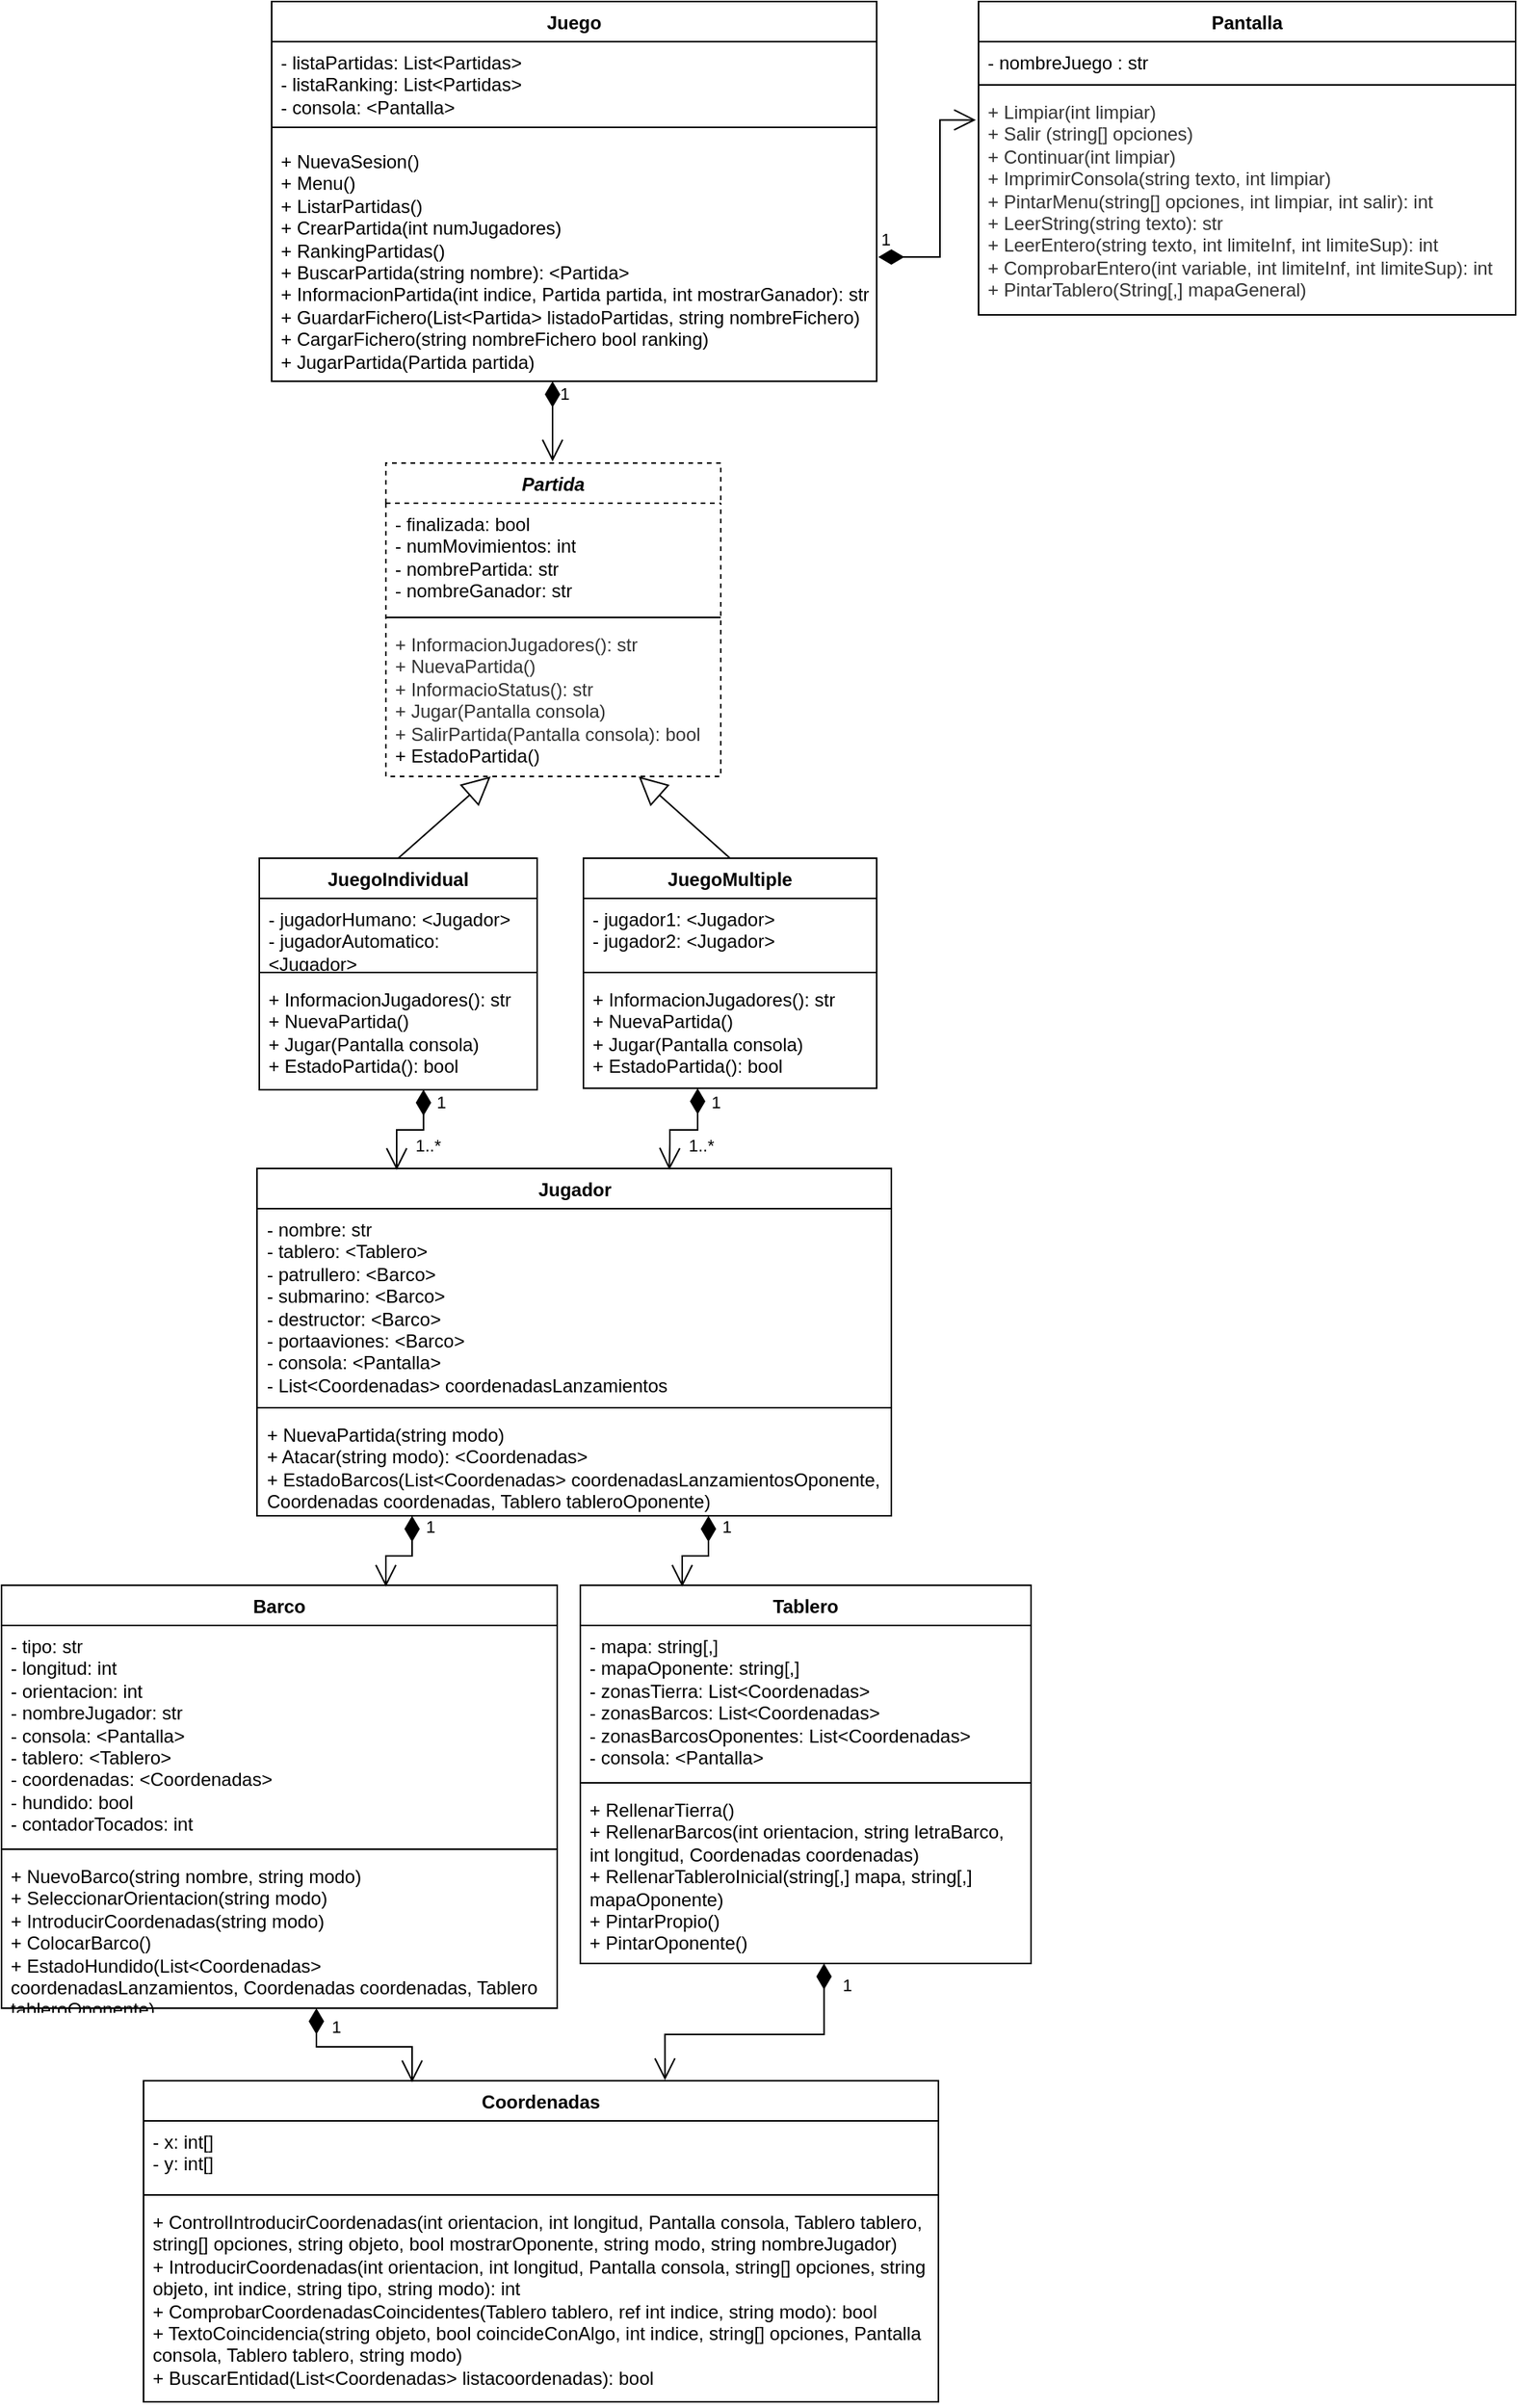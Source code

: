 <mxfile version="21.1.8" pages="2">
  <diagram name="Diagrama Clases" id="LudH4D9Q-J-WkSKnpcCK">
    <mxGraphModel dx="3400" dy="2137" grid="0" gridSize="10" guides="1" tooltips="1" connect="1" arrows="1" fold="1" page="0" pageScale="1" pageWidth="850" pageHeight="1100" math="0" shadow="0">
      <root>
        <mxCell id="0" />
        <mxCell id="1" parent="0" />
        <mxCell id="jyAbrdyMVyRn_Ra9y4lu-1" value="Juego" style="swimlane;fontStyle=1;align=center;verticalAlign=top;childLayout=stackLayout;horizontal=1;startSize=26;horizontalStack=0;resizeParent=1;resizeParentMax=0;resizeLast=0;collapsible=1;marginBottom=0;whiteSpace=wrap;html=1;" parent="1" vertex="1">
          <mxGeometry x="171" y="-28" width="392" height="246" as="geometry" />
        </mxCell>
        <mxCell id="jyAbrdyMVyRn_Ra9y4lu-2" value="&lt;div&gt;- listaPartidas: List&amp;lt;Partidas&amp;gt;&lt;/div&gt;&lt;div&gt;- listaRanking: List&amp;lt;Partidas&amp;gt;&lt;/div&gt;&lt;div&gt;- consola: &amp;lt;Pantalla&amp;gt;&lt;br&gt;&lt;/div&gt;" style="text;strokeColor=none;fillColor=none;align=left;verticalAlign=top;spacingLeft=4;spacingRight=4;overflow=hidden;rotatable=0;points=[[0,0.5],[1,0.5]];portConstraint=eastwest;whiteSpace=wrap;html=1;" parent="jyAbrdyMVyRn_Ra9y4lu-1" vertex="1">
          <mxGeometry y="26" width="392" height="47" as="geometry" />
        </mxCell>
        <mxCell id="jyAbrdyMVyRn_Ra9y4lu-3" value="" style="line;strokeWidth=1;fillColor=none;align=left;verticalAlign=middle;spacingTop=-1;spacingLeft=3;spacingRight=3;rotatable=0;labelPosition=right;points=[];portConstraint=eastwest;strokeColor=inherit;" parent="jyAbrdyMVyRn_Ra9y4lu-1" vertex="1">
          <mxGeometry y="73" width="392" height="17" as="geometry" />
        </mxCell>
        <mxCell id="jyAbrdyMVyRn_Ra9y4lu-44" value="&lt;div&gt;+ NuevaSesion()&lt;/div&gt;&lt;div&gt;+ Menu()&lt;/div&gt;&lt;div&gt;+ ListarPartidas()&lt;/div&gt;&lt;div&gt;+ CrearPartida(int numJugadores)&lt;/div&gt;&lt;div&gt;+ RankingPartidas()&lt;/div&gt;&lt;div&gt;+ BuscarPartida(string nombre): &amp;lt;Partida&amp;gt;&lt;/div&gt;&lt;div&gt;&lt;span style=&quot;background-color: initial;&quot;&gt;+ InformacionPartida(int indice, Partida partida, int mostrarGanador): str&lt;/span&gt;&lt;br&gt;&lt;/div&gt;&lt;div&gt;+ GuardarFichero(List&amp;lt;Partida&amp;gt; listadoPartidas, string nombreFichero)&lt;/div&gt;&lt;div&gt;+ CargarFichero(string nombreFichero bool ranking)&lt;/div&gt;&lt;div&gt;+ JugarPartida(Partida partida)&lt;/div&gt;" style="text;strokeColor=none;fillColor=none;align=left;verticalAlign=top;spacingLeft=4;spacingRight=4;overflow=hidden;rotatable=0;points=[[0,0.5],[1,0.5]];portConstraint=eastwest;whiteSpace=wrap;html=1;" parent="jyAbrdyMVyRn_Ra9y4lu-1" vertex="1">
          <mxGeometry y="90" width="392" height="156" as="geometry" />
        </mxCell>
        <mxCell id="jyAbrdyMVyRn_Ra9y4lu-5" value="Pantalla" style="swimlane;fontStyle=1;align=center;verticalAlign=top;childLayout=stackLayout;horizontal=1;startSize=26;horizontalStack=0;resizeParent=1;resizeParentMax=0;resizeLast=0;collapsible=1;marginBottom=0;whiteSpace=wrap;html=1;" parent="1" vertex="1">
          <mxGeometry x="629" y="-28" width="348" height="203" as="geometry" />
        </mxCell>
        <mxCell id="jyAbrdyMVyRn_Ra9y4lu-6" value="- nombreJuego : str" style="text;strokeColor=none;fillColor=none;align=left;verticalAlign=top;spacingLeft=4;spacingRight=4;overflow=hidden;rotatable=0;points=[[0,0.5],[1,0.5]];portConstraint=eastwest;whiteSpace=wrap;html=1;" parent="jyAbrdyMVyRn_Ra9y4lu-5" vertex="1">
          <mxGeometry y="26" width="348" height="24" as="geometry" />
        </mxCell>
        <mxCell id="jyAbrdyMVyRn_Ra9y4lu-7" value="" style="line;strokeWidth=1;fillColor=none;align=left;verticalAlign=middle;spacingTop=-1;spacingLeft=3;spacingRight=3;rotatable=0;labelPosition=right;points=[];portConstraint=eastwest;strokeColor=inherit;" parent="jyAbrdyMVyRn_Ra9y4lu-5" vertex="1">
          <mxGeometry y="50" width="348" height="8" as="geometry" />
        </mxCell>
        <mxCell id="jyAbrdyMVyRn_Ra9y4lu-8" value="&lt;div&gt;&lt;font color=&quot;#333333&quot;&gt;+ Limpiar(int limpiar)&lt;/font&gt;&lt;/div&gt;&lt;div&gt;&lt;font color=&quot;#333333&quot;&gt;+ Salir (string[] opciones)&lt;/font&gt;&lt;/div&gt;&lt;div&gt;&lt;font color=&quot;#333333&quot;&gt;+ Continuar(int limpiar)&lt;/font&gt;&lt;/div&gt;&lt;div&gt;&lt;font color=&quot;#333333&quot;&gt;+ ImprimirConsola(string texto, int limpiar)&lt;/font&gt;&lt;/div&gt;&lt;div&gt;&lt;font color=&quot;#333333&quot;&gt;+ PintarMenu(string[] opciones, int limpiar, int salir): int&lt;/font&gt;&lt;/div&gt;&lt;div&gt;&lt;font color=&quot;#333333&quot;&gt;+ LeerString(string texto): str&lt;/font&gt;&lt;/div&gt;&lt;div&gt;&lt;font color=&quot;#333333&quot;&gt;+ LeerEntero(string texto, int limiteInf, int limiteSup): int&lt;/font&gt;&lt;/div&gt;&lt;div&gt;&lt;font color=&quot;#333333&quot;&gt;+ ComprobarEntero(int variable, int limiteInf, int limiteSup): int&lt;/font&gt;&lt;/div&gt;&lt;div&gt;&lt;font color=&quot;#333333&quot;&gt;+ PintarTablero(String[,] mapaGeneral)&lt;/font&gt;&lt;/div&gt;" style="text;strokeColor=none;fillColor=none;align=left;verticalAlign=top;spacingLeft=4;spacingRight=4;overflow=hidden;rotatable=0;points=[[0,0.5],[1,0.5]];portConstraint=eastwest;whiteSpace=wrap;html=1;" parent="jyAbrdyMVyRn_Ra9y4lu-5" vertex="1">
          <mxGeometry y="58" width="348" height="145" as="geometry" />
        </mxCell>
        <mxCell id="jyAbrdyMVyRn_Ra9y4lu-9" value="1" style="endArrow=open;html=1;endSize=12;startArrow=diamondThin;startSize=14;startFill=1;edgeStyle=orthogonalEdgeStyle;align=left;verticalAlign=bottom;rounded=0;entryX=-0.005;entryY=0.129;entryDx=0;entryDy=0;entryPerimeter=0;" parent="1" target="jyAbrdyMVyRn_Ra9y4lu-8" edge="1">
          <mxGeometry x="-1" y="3" relative="1" as="geometry">
            <mxPoint x="564" y="137.5" as="sourcePoint" />
            <mxPoint x="604" y="83" as="targetPoint" />
            <Array as="points">
              <mxPoint x="604" y="137" />
              <mxPoint x="604" y="49" />
            </Array>
          </mxGeometry>
        </mxCell>
        <mxCell id="jyAbrdyMVyRn_Ra9y4lu-10" value="&lt;i&gt;Partida&lt;/i&gt;" style="swimlane;dashed=1;fontStyle=1;align=center;verticalAlign=top;childLayout=stackLayout;horizontal=1;startSize=26;horizontalStack=0;resizeParent=1;resizeParentMax=0;resizeLast=0;collapsible=1;marginBottom=0;whiteSpace=wrap;html=1;" parent="1" vertex="1">
          <mxGeometry x="245" y="271" width="217" height="203" as="geometry" />
        </mxCell>
        <mxCell id="jyAbrdyMVyRn_Ra9y4lu-11" value="- finalizada: bool&lt;br&gt;- numMovimientos: int&lt;br&gt;- nombrePartida: str&lt;br&gt;- nombreGanador: str" style="text;strokeColor=none;fillColor=none;align=left;verticalAlign=top;spacingLeft=4;spacingRight=4;overflow=hidden;rotatable=0;points=[[0,0.5],[1,0.5]];portConstraint=eastwest;whiteSpace=wrap;html=1;" parent="jyAbrdyMVyRn_Ra9y4lu-10" vertex="1">
          <mxGeometry y="26" width="217" height="70" as="geometry" />
        </mxCell>
        <mxCell id="jyAbrdyMVyRn_Ra9y4lu-12" value="" style="line;strokeWidth=1;fillColor=none;align=left;verticalAlign=middle;spacingTop=-1;spacingLeft=3;spacingRight=3;rotatable=0;labelPosition=right;points=[];portConstraint=eastwest;strokeColor=inherit;" parent="jyAbrdyMVyRn_Ra9y4lu-10" vertex="1">
          <mxGeometry y="96" width="217" height="8" as="geometry" />
        </mxCell>
        <mxCell id="jyAbrdyMVyRn_Ra9y4lu-13" value="&lt;div&gt;&lt;font color=&quot;#333333&quot;&gt;+ InformacionJugadores(): str&lt;/font&gt;&lt;/div&gt;&lt;div&gt;&lt;font color=&quot;#333333&quot;&gt;+ NuevaPartida()&lt;/font&gt;&lt;/div&gt;&lt;div&gt;&lt;font color=&quot;#333333&quot;&gt;+ InformacioStatus(): str&lt;/font&gt;&lt;/div&gt;&lt;div&gt;&lt;font color=&quot;#333333&quot;&gt;+ Jugar(Pantalla consola)&lt;/font&gt;&lt;/div&gt;&lt;div&gt;&lt;font color=&quot;#333333&quot;&gt;+ SalirPartida(Pantalla consola): bool&lt;/font&gt;&lt;/div&gt;&lt;div&gt;+ EstadoPartida()&lt;br&gt;&lt;/div&gt;" style="text;strokeColor=none;fillColor=none;align=left;verticalAlign=top;spacingLeft=4;spacingRight=4;overflow=hidden;rotatable=0;points=[[0,0.5],[1,0.5]];portConstraint=eastwest;whiteSpace=wrap;html=1;" parent="jyAbrdyMVyRn_Ra9y4lu-10" vertex="1">
          <mxGeometry y="104" width="217" height="99" as="geometry" />
        </mxCell>
        <mxCell id="jyAbrdyMVyRn_Ra9y4lu-15" value="Tablero" style="swimlane;fontStyle=1;align=center;verticalAlign=top;childLayout=stackLayout;horizontal=1;startSize=26;horizontalStack=0;resizeParent=1;resizeParentMax=0;resizeLast=0;collapsible=1;marginBottom=0;whiteSpace=wrap;html=1;" parent="1" vertex="1">
          <mxGeometry x="371" y="998" width="292" height="245" as="geometry">
            <mxRectangle x="570" y="270" width="80" height="30" as="alternateBounds" />
          </mxGeometry>
        </mxCell>
        <mxCell id="jyAbrdyMVyRn_Ra9y4lu-16" value="&lt;div&gt;- mapa: string[,]&lt;/div&gt;&lt;div&gt;- mapaOponente: string[,]&lt;/div&gt;&lt;div&gt;- zonasTierra: List&amp;lt;Coordenadas&amp;gt;&lt;/div&gt;&lt;div&gt;- zonasBarcos: List&amp;lt;Coordenadas&amp;gt;&lt;/div&gt;&lt;div&gt;&lt;div&gt;- zonasBarcosOponentes: List&amp;lt;Coordenadas&amp;gt;&lt;/div&gt;&lt;/div&gt;&lt;div&gt;- consola: &amp;lt;Pantalla&amp;gt;&lt;/div&gt;" style="text;strokeColor=none;fillColor=none;align=left;verticalAlign=top;spacingLeft=4;spacingRight=4;overflow=hidden;rotatable=0;points=[[0,0.5],[1,0.5]];portConstraint=eastwest;whiteSpace=wrap;html=1;" parent="jyAbrdyMVyRn_Ra9y4lu-15" vertex="1">
          <mxGeometry y="26" width="292" height="98" as="geometry" />
        </mxCell>
        <mxCell id="jyAbrdyMVyRn_Ra9y4lu-17" value="" style="line;strokeWidth=1;fillColor=none;align=left;verticalAlign=middle;spacingTop=-1;spacingLeft=3;spacingRight=3;rotatable=0;labelPosition=right;points=[];portConstraint=eastwest;strokeColor=inherit;" parent="jyAbrdyMVyRn_Ra9y4lu-15" vertex="1">
          <mxGeometry y="124" width="292" height="8" as="geometry" />
        </mxCell>
        <mxCell id="jyAbrdyMVyRn_Ra9y4lu-18" value="+ RellenarTierra()&lt;br&gt;+ RellenarBarcos(int orientacion, string letraBarco, int longitud, Coordenadas coordenadas)&lt;br&gt;+ RellenarTableroInicial(string[,] mapa, string[,] mapaOponente)&lt;br&gt;+ PintarPropio()&lt;br&gt;+ PintarOponente()" style="text;strokeColor=none;fillColor=none;align=left;verticalAlign=top;spacingLeft=4;spacingRight=4;overflow=hidden;rotatable=0;points=[[0,0.5],[1,0.5]];portConstraint=eastwest;whiteSpace=wrap;html=1;" parent="jyAbrdyMVyRn_Ra9y4lu-15" vertex="1">
          <mxGeometry y="132" width="292" height="113" as="geometry" />
        </mxCell>
        <mxCell id="jyAbrdyMVyRn_Ra9y4lu-20" value="JuegoMultiple" style="swimlane;fontStyle=1;align=center;verticalAlign=top;childLayout=stackLayout;horizontal=1;startSize=26;horizontalStack=0;resizeParent=1;resizeParentMax=0;resizeLast=0;collapsible=1;marginBottom=0;whiteSpace=wrap;html=1;" parent="1" vertex="1">
          <mxGeometry x="373" y="527" width="190" height="149" as="geometry" />
        </mxCell>
        <mxCell id="jyAbrdyMVyRn_Ra9y4lu-21" value="&lt;div&gt;- jugador1: &amp;lt;Jugador&amp;gt;&lt;/div&gt;&lt;div&gt;- jugador2: &amp;lt;Jugador&amp;gt;&lt;br&gt;&lt;/div&gt;" style="text;strokeColor=none;fillColor=none;align=left;verticalAlign=top;spacingLeft=4;spacingRight=4;overflow=hidden;rotatable=0;points=[[0,0.5],[1,0.5]];portConstraint=eastwest;whiteSpace=wrap;html=1;" parent="jyAbrdyMVyRn_Ra9y4lu-20" vertex="1">
          <mxGeometry y="26" width="190" height="44" as="geometry" />
        </mxCell>
        <mxCell id="jyAbrdyMVyRn_Ra9y4lu-22" value="" style="line;strokeWidth=1;fillColor=none;align=left;verticalAlign=middle;spacingTop=-1;spacingLeft=3;spacingRight=3;rotatable=0;labelPosition=right;points=[];portConstraint=eastwest;strokeColor=inherit;" parent="jyAbrdyMVyRn_Ra9y4lu-20" vertex="1">
          <mxGeometry y="70" width="190" height="8" as="geometry" />
        </mxCell>
        <mxCell id="jyAbrdyMVyRn_Ra9y4lu-23" value="+ InformacionJugadores(): str&lt;br&gt;+ NuevaPartida()&lt;br&gt;&lt;div&gt;+ Jugar(Pantalla consola)&lt;/div&gt;+ EstadoPartida(): bool" style="text;strokeColor=none;fillColor=none;align=left;verticalAlign=top;spacingLeft=4;spacingRight=4;overflow=hidden;rotatable=0;points=[[0,0.5],[1,0.5]];portConstraint=eastwest;whiteSpace=wrap;html=1;" parent="jyAbrdyMVyRn_Ra9y4lu-20" vertex="1">
          <mxGeometry y="78" width="190" height="71" as="geometry" />
        </mxCell>
        <mxCell id="jyAbrdyMVyRn_Ra9y4lu-24" value="JuegoIndividual" style="swimlane;fontStyle=1;align=center;verticalAlign=top;childLayout=stackLayout;horizontal=1;startSize=26;horizontalStack=0;resizeParent=1;resizeParentMax=0;resizeLast=0;collapsible=1;marginBottom=0;whiteSpace=wrap;html=1;" parent="1" vertex="1">
          <mxGeometry x="163" y="527" width="180" height="150" as="geometry" />
        </mxCell>
        <mxCell id="jyAbrdyMVyRn_Ra9y4lu-25" value="&lt;div&gt;- jugadorHumano: &amp;lt;Jugador&amp;gt;&lt;/div&gt;&lt;div&gt;- jugadorAutomatico: &amp;lt;Jugador&amp;gt;&lt;br&gt;&lt;/div&gt;" style="text;strokeColor=none;fillColor=none;align=left;verticalAlign=top;spacingLeft=4;spacingRight=4;overflow=hidden;rotatable=0;points=[[0,0.5],[1,0.5]];portConstraint=eastwest;whiteSpace=wrap;html=1;" parent="jyAbrdyMVyRn_Ra9y4lu-24" vertex="1">
          <mxGeometry y="26" width="180" height="44" as="geometry" />
        </mxCell>
        <mxCell id="jyAbrdyMVyRn_Ra9y4lu-26" value="" style="line;strokeWidth=1;fillColor=none;align=left;verticalAlign=middle;spacingTop=-1;spacingLeft=3;spacingRight=3;rotatable=0;labelPosition=right;points=[];portConstraint=eastwest;strokeColor=inherit;" parent="jyAbrdyMVyRn_Ra9y4lu-24" vertex="1">
          <mxGeometry y="70" width="180" height="8" as="geometry" />
        </mxCell>
        <mxCell id="jyAbrdyMVyRn_Ra9y4lu-27" value="+ InformacionJugadores(): str&lt;br&gt;+ NuevaPartida()&lt;br&gt;&lt;div&gt;+ Jugar(Pantalla consola)&lt;/div&gt;&lt;div&gt;+ EstadoPartida(): bool&lt;br&gt;&lt;/div&gt;" style="text;strokeColor=none;fillColor=none;align=left;verticalAlign=top;spacingLeft=4;spacingRight=4;overflow=hidden;rotatable=0;points=[[0,0.5],[1,0.5]];portConstraint=eastwest;whiteSpace=wrap;html=1;" parent="jyAbrdyMVyRn_Ra9y4lu-24" vertex="1">
          <mxGeometry y="78" width="180" height="72" as="geometry" />
        </mxCell>
        <mxCell id="jyAbrdyMVyRn_Ra9y4lu-28" value="" style="endArrow=block;endSize=16;endFill=0;html=1;rounded=0;exitX=0.5;exitY=0;exitDx=0;exitDy=0;entryX=0.313;entryY=1;entryDx=0;entryDy=0;entryPerimeter=0;" parent="1" source="jyAbrdyMVyRn_Ra9y4lu-24" target="jyAbrdyMVyRn_Ra9y4lu-13" edge="1">
          <mxGeometry x="0.625" y="80" width="160" relative="1" as="geometry">
            <mxPoint x="223" y="529.53" as="sourcePoint" />
            <mxPoint x="303" y="495" as="targetPoint" />
            <mxPoint x="-1" as="offset" />
          </mxGeometry>
        </mxCell>
        <mxCell id="jyAbrdyMVyRn_Ra9y4lu-29" value="" style="endArrow=block;endSize=16;endFill=0;html=1;rounded=0;exitX=0.5;exitY=0;exitDx=0;exitDy=0;" parent="1" target="jyAbrdyMVyRn_Ra9y4lu-13" edge="1" source="jyAbrdyMVyRn_Ra9y4lu-20">
          <mxGeometry x="0.625" y="80" width="160" relative="1" as="geometry">
            <mxPoint x="453" y="563.53" as="sourcePoint" />
            <mxPoint x="396.92" y="491.042" as="targetPoint" />
            <mxPoint x="-1" as="offset" />
          </mxGeometry>
        </mxCell>
        <mxCell id="jyAbrdyMVyRn_Ra9y4lu-30" value="Jugador" style="swimlane;fontStyle=1;align=center;verticalAlign=top;childLayout=stackLayout;horizontal=1;startSize=26;horizontalStack=0;resizeParent=1;resizeParentMax=0;resizeLast=0;collapsible=1;marginBottom=0;whiteSpace=wrap;html=1;" parent="1" vertex="1">
          <mxGeometry x="161.5" y="728" width="411" height="225" as="geometry">
            <mxRectangle x="570" y="270" width="80" height="30" as="alternateBounds" />
          </mxGeometry>
        </mxCell>
        <mxCell id="jyAbrdyMVyRn_Ra9y4lu-31" value="&lt;div&gt;- nombre: str&lt;br&gt;&lt;/div&gt;&lt;div&gt;- tablero: &amp;lt;Tablero&amp;gt;&lt;/div&gt;&lt;div&gt;- patrullero: &amp;lt;Barco&amp;gt;&lt;/div&gt;&lt;div&gt;- submarino: &amp;lt;Barco&amp;gt;&lt;/div&gt;&lt;div&gt;- destructor: &amp;lt;Barco&amp;gt;&lt;/div&gt;&lt;div&gt;- portaaviones: &amp;lt;Barco&amp;gt;&lt;br&gt;&lt;/div&gt;&lt;div&gt;- consola: &amp;lt;Pantalla&amp;gt;&lt;/div&gt;&lt;div&gt;- List&amp;lt;Coordenadas&amp;gt; coordenadasLanzamientos&lt;br&gt;&lt;/div&gt;" style="text;strokeColor=none;fillColor=none;align=left;verticalAlign=top;spacingLeft=4;spacingRight=4;overflow=hidden;rotatable=0;points=[[0,0.5],[1,0.5]];portConstraint=eastwest;whiteSpace=wrap;html=1;" parent="jyAbrdyMVyRn_Ra9y4lu-30" vertex="1">
          <mxGeometry y="26" width="411" height="125" as="geometry" />
        </mxCell>
        <mxCell id="jyAbrdyMVyRn_Ra9y4lu-32" value="" style="line;strokeWidth=1;fillColor=none;align=left;verticalAlign=middle;spacingTop=-1;spacingLeft=3;spacingRight=3;rotatable=0;labelPosition=right;points=[];portConstraint=eastwest;strokeColor=inherit;" parent="jyAbrdyMVyRn_Ra9y4lu-30" vertex="1">
          <mxGeometry y="151" width="411" height="8" as="geometry" />
        </mxCell>
        <mxCell id="jyAbrdyMVyRn_Ra9y4lu-33" value="&lt;div&gt;+ NuevaPartida(string modo)&lt;/div&gt;&lt;div&gt;+ Atacar(string modo): &amp;lt;Coordenadas&amp;gt;&lt;br&gt;&lt;/div&gt;&lt;div&gt;+ EstadoBarcos(List&amp;lt;Coordenadas&amp;gt; coordenadasLanzamientosOponente, Coordenadas coordenadas, Tablero tableroOponente)&lt;br&gt;&lt;/div&gt;" style="text;strokeColor=none;fillColor=none;align=left;verticalAlign=top;spacingLeft=4;spacingRight=4;overflow=hidden;rotatable=0;points=[[0,0.5],[1,0.5]];portConstraint=eastwest;whiteSpace=wrap;html=1;" parent="jyAbrdyMVyRn_Ra9y4lu-30" vertex="1">
          <mxGeometry y="159" width="411" height="66" as="geometry" />
        </mxCell>
        <mxCell id="jyAbrdyMVyRn_Ra9y4lu-38" value="Barco" style="swimlane;fontStyle=1;align=center;verticalAlign=top;childLayout=stackLayout;horizontal=1;startSize=26;horizontalStack=0;resizeParent=1;resizeParentMax=0;resizeLast=0;collapsible=1;marginBottom=0;whiteSpace=wrap;html=1;" parent="1" vertex="1">
          <mxGeometry x="-4" y="998" width="360" height="274" as="geometry">
            <mxRectangle x="570" y="270" width="80" height="30" as="alternateBounds" />
          </mxGeometry>
        </mxCell>
        <mxCell id="jyAbrdyMVyRn_Ra9y4lu-39" value="&lt;div&gt;- tipo: str&lt;/div&gt;&lt;div&gt;- longitud: int&lt;/div&gt;&lt;div&gt;- orientacion: int&lt;/div&gt;&lt;div&gt;- nombreJugador: str&lt;/div&gt;&lt;div&gt;- consola: &amp;lt;Pantalla&amp;gt;&lt;/div&gt;&lt;div&gt;- tablero: &amp;lt;Tablero&amp;gt;&lt;/div&gt;&lt;div&gt;- coordenadas: &amp;lt;Coordenadas&amp;gt;&lt;/div&gt;&lt;div&gt;- hundido: bool&lt;/div&gt;&lt;div&gt;- contadorTocados: int&lt;br&gt;&lt;/div&gt;" style="text;strokeColor=none;fillColor=none;align=left;verticalAlign=top;spacingLeft=4;spacingRight=4;overflow=hidden;rotatable=0;points=[[0,0.5],[1,0.5]];portConstraint=eastwest;whiteSpace=wrap;html=1;" parent="jyAbrdyMVyRn_Ra9y4lu-38" vertex="1">
          <mxGeometry y="26" width="360" height="141" as="geometry" />
        </mxCell>
        <mxCell id="jyAbrdyMVyRn_Ra9y4lu-40" value="" style="line;strokeWidth=1;fillColor=none;align=left;verticalAlign=middle;spacingTop=-1;spacingLeft=3;spacingRight=3;rotatable=0;labelPosition=right;points=[];portConstraint=eastwest;strokeColor=inherit;" parent="jyAbrdyMVyRn_Ra9y4lu-38" vertex="1">
          <mxGeometry y="167" width="360" height="8" as="geometry" />
        </mxCell>
        <mxCell id="jyAbrdyMVyRn_Ra9y4lu-41" value="&lt;div&gt;+ NuevoBarco(string nombre, string modo)&lt;br&gt;&lt;/div&gt;&lt;div&gt;+ SeleccionarOrientacion(string modo)&lt;/div&gt;&lt;div&gt;+ IntroducirCoordenadas(string modo)&lt;/div&gt;&lt;div&gt;+ ColocarBarco()&lt;/div&gt;&lt;div&gt;+ EstadoHundido(List&amp;lt;Coordenadas&amp;gt; coordenadasLanzamientos, Coordenadas coordenadas, Tablero tableroOponente)&lt;br&gt;&lt;/div&gt;" style="text;strokeColor=none;fillColor=none;align=left;verticalAlign=top;spacingLeft=4;spacingRight=4;overflow=hidden;rotatable=0;points=[[0,0.5],[1,0.5]];portConstraint=eastwest;whiteSpace=wrap;html=1;" parent="jyAbrdyMVyRn_Ra9y4lu-38" vertex="1">
          <mxGeometry y="175" width="360" height="99" as="geometry" />
        </mxCell>
        <mxCell id="jyAbrdyMVyRn_Ra9y4lu-45" value="1" style="endArrow=open;html=1;endSize=12;startArrow=diamondThin;startSize=14;startFill=1;edgeStyle=orthogonalEdgeStyle;align=left;verticalAlign=bottom;rounded=0;entryX=0.501;entryY=-0.005;entryDx=0;entryDy=0;entryPerimeter=0;" parent="1" edge="1" target="jyAbrdyMVyRn_Ra9y4lu-10">
          <mxGeometry x="-0.365" y="3" relative="1" as="geometry">
            <mxPoint x="353" y="218" as="sourcePoint" />
            <mxPoint x="353" y="291" as="targetPoint" />
            <Array as="points">
              <mxPoint x="353" y="270" />
              <mxPoint x="354" y="270" />
            </Array>
            <mxPoint as="offset" />
          </mxGeometry>
        </mxCell>
        <mxCell id="gGxI-NtQGztBr9ycgwbB-2" value="Coordenadas" style="swimlane;fontStyle=1;align=center;verticalAlign=top;childLayout=stackLayout;horizontal=1;startSize=26;horizontalStack=0;resizeParent=1;resizeParentMax=0;resizeLast=0;collapsible=1;marginBottom=0;whiteSpace=wrap;html=1;" parent="1" vertex="1">
          <mxGeometry x="88" y="1319" width="515" height="208" as="geometry">
            <mxRectangle x="570" y="270" width="80" height="30" as="alternateBounds" />
          </mxGeometry>
        </mxCell>
        <mxCell id="gGxI-NtQGztBr9ycgwbB-3" value="&lt;div&gt;- x: int[]&lt;/div&gt;&lt;div&gt;- y: int[]&lt;/div&gt;&lt;div&gt;&lt;br&gt;&lt;/div&gt;&lt;div&gt;&lt;br&gt;&lt;/div&gt;" style="text;strokeColor=none;fillColor=none;align=left;verticalAlign=top;spacingLeft=4;spacingRight=4;overflow=hidden;rotatable=0;points=[[0,0.5],[1,0.5]];portConstraint=eastwest;whiteSpace=wrap;html=1;" parent="gGxI-NtQGztBr9ycgwbB-2" vertex="1">
          <mxGeometry y="26" width="515" height="44" as="geometry" />
        </mxCell>
        <mxCell id="gGxI-NtQGztBr9ycgwbB-4" value="" style="line;strokeWidth=1;fillColor=none;align=left;verticalAlign=middle;spacingTop=-1;spacingLeft=3;spacingRight=3;rotatable=0;labelPosition=right;points=[];portConstraint=eastwest;strokeColor=inherit;" parent="gGxI-NtQGztBr9ycgwbB-2" vertex="1">
          <mxGeometry y="70" width="515" height="8" as="geometry" />
        </mxCell>
        <mxCell id="gGxI-NtQGztBr9ycgwbB-5" value="&lt;div style=&quot;border-color: var(--border-color);&quot;&gt;+ ControlIntroducirCoordenadas(int orientacion, int longitud, Pantalla consola, Tablero tablero, string[] opciones, string objeto, bool mostrarOponente, string modo, string nombreJugador)&lt;/div&gt;&lt;div style=&quot;border-color: var(--border-color);&quot;&gt;+ IntroducirCoordenadas(int orientacion, int longitud, Pantalla consola, string[] opciones, string objeto, int indice, string tipo, string modo): int&lt;/div&gt;&lt;div style=&quot;border-color: var(--border-color);&quot;&gt;+ ComprobarCoordenadasCoincidentes(Tablero tablero, ref int indice, string modo): bool&lt;/div&gt;&lt;div style=&quot;border-color: var(--border-color);&quot;&gt;+ TextoCoincidencia(string objeto, bool coincideConAlgo, int indice, string[] opciones, Pantalla consola, Tablero tablero, string modo)&lt;/div&gt;&lt;div style=&quot;border-color: var(--border-color);&quot;&gt;+ BuscarEntidad(List&amp;lt;Coordenadas&amp;gt; listacoordenadas): bool&lt;/div&gt;" style="text;strokeColor=none;fillColor=none;align=left;verticalAlign=top;spacingLeft=4;spacingRight=4;overflow=hidden;rotatable=0;points=[[0,0.5],[1,0.5]];portConstraint=eastwest;whiteSpace=wrap;html=1;" parent="gGxI-NtQGztBr9ycgwbB-2" vertex="1">
          <mxGeometry y="78" width="515" height="130" as="geometry" />
        </mxCell>
        <mxCell id="gGxI-NtQGztBr9ycgwbB-10" value="1" style="endArrow=open;html=1;endSize=12;startArrow=diamondThin;startSize=14;startFill=1;edgeStyle=orthogonalEdgeStyle;align=left;verticalAlign=bottom;rounded=0;" parent="1" source="jyAbrdyMVyRn_Ra9y4lu-41" edge="1">
          <mxGeometry x="-0.618" y="8" relative="1" as="geometry">
            <mxPoint x="197.98" y="1264" as="sourcePoint" />
            <mxPoint x="262" y="1320" as="targetPoint" />
            <Array as="points">
              <mxPoint x="200" y="1297" />
              <mxPoint x="262" y="1297" />
            </Array>
            <mxPoint as="offset" />
          </mxGeometry>
        </mxCell>
        <mxCell id="gGxI-NtQGztBr9ycgwbB-11" value="1" style="endArrow=open;html=1;endSize=12;startArrow=diamondThin;startSize=14;startFill=1;edgeStyle=orthogonalEdgeStyle;align=left;verticalAlign=bottom;rounded=0;entryX=0.656;entryY=-0.002;entryDx=0;entryDy=0;exitX=0.568;exitY=1.026;exitDx=0;exitDy=0;exitPerimeter=0;entryPerimeter=0;" parent="1" edge="1" target="gGxI-NtQGztBr9ycgwbB-2">
          <mxGeometry x="-0.738" y="10" relative="1" as="geometry">
            <mxPoint x="528.88" y="1243.002" as="sourcePoint" />
            <mxPoint x="426" y="1308.95" as="targetPoint" />
            <Array as="points">
              <mxPoint x="529" y="1289" />
              <mxPoint x="426" y="1289" />
            </Array>
            <mxPoint as="offset" />
          </mxGeometry>
        </mxCell>
        <mxCell id="GoUTHMmDtmHfQI_IRZL0-1" value="1" style="endArrow=open;html=1;endSize=12;startArrow=diamondThin;startSize=14;startFill=1;edgeStyle=orthogonalEdgeStyle;align=left;verticalAlign=bottom;rounded=0;entryX=0.65;entryY=0.004;entryDx=0;entryDy=0;exitX=0.471;exitY=0.999;exitDx=0;exitDy=0;exitPerimeter=0;entryPerimeter=0;" edge="1" parent="1" target="jyAbrdyMVyRn_Ra9y4lu-30">
          <mxGeometry x="-0.492" y="7" relative="1" as="geometry">
            <mxPoint x="447" y="676" as="sourcePoint" />
            <mxPoint x="520" y="774" as="targetPoint" />
            <Array as="points">
              <mxPoint x="447" y="703" />
              <mxPoint x="429" y="703" />
              <mxPoint x="429" y="712" />
            </Array>
            <mxPoint as="offset" />
          </mxGeometry>
        </mxCell>
        <mxCell id="GoUTHMmDtmHfQI_IRZL0-2" value="&lt;font style=&quot;font-size: 11px;&quot;&gt;1..*&lt;/font&gt;" style="text;html=1;align=center;verticalAlign=middle;resizable=0;points=[];autosize=1;strokeColor=none;fillColor=none;" vertex="1" parent="1">
          <mxGeometry x="429" y="698" width="40" height="30" as="geometry" />
        </mxCell>
        <mxCell id="GoUTHMmDtmHfQI_IRZL0-7" value="1" style="endArrow=open;html=1;endSize=12;startArrow=diamondThin;startSize=14;startFill=1;edgeStyle=orthogonalEdgeStyle;align=left;verticalAlign=bottom;rounded=0;entryX=0.65;entryY=0.004;entryDx=0;entryDy=0;exitX=0.591;exitY=0.999;exitDx=0;exitDy=0;exitPerimeter=0;entryPerimeter=0;" edge="1" parent="1" source="jyAbrdyMVyRn_Ra9y4lu-27">
          <mxGeometry x="-0.492" y="7" relative="1" as="geometry">
            <mxPoint x="270" y="676" as="sourcePoint" />
            <mxPoint x="252" y="729" as="targetPoint" />
            <Array as="points">
              <mxPoint x="269" y="703" />
              <mxPoint x="252" y="703" />
            </Array>
            <mxPoint as="offset" />
          </mxGeometry>
        </mxCell>
        <mxCell id="GoUTHMmDtmHfQI_IRZL0-8" value="&lt;font style=&quot;font-size: 11px;&quot;&gt;1..*&lt;/font&gt;" style="text;html=1;align=center;verticalAlign=middle;resizable=0;points=[];autosize=1;strokeColor=none;fillColor=none;" vertex="1" parent="1">
          <mxGeometry x="252" y="698" width="40" height="30" as="geometry" />
        </mxCell>
        <mxCell id="GoUTHMmDtmHfQI_IRZL0-11" value="1" style="endArrow=open;html=1;endSize=12;startArrow=diamondThin;startSize=14;startFill=1;edgeStyle=orthogonalEdgeStyle;align=left;verticalAlign=bottom;rounded=0;exitX=0.591;exitY=0.999;exitDx=0;exitDy=0;exitPerimeter=0;" edge="1" parent="1">
          <mxGeometry x="-0.492" y="7" relative="1" as="geometry">
            <mxPoint x="262" y="953" as="sourcePoint" />
            <mxPoint x="245" y="999" as="targetPoint" />
            <Array as="points">
              <mxPoint x="262" y="979" />
              <mxPoint x="245" y="979" />
            </Array>
            <mxPoint as="offset" />
          </mxGeometry>
        </mxCell>
        <mxCell id="GoUTHMmDtmHfQI_IRZL0-12" value="1" style="endArrow=open;html=1;endSize=12;startArrow=diamondThin;startSize=14;startFill=1;edgeStyle=orthogonalEdgeStyle;align=left;verticalAlign=bottom;rounded=0;exitX=0.591;exitY=0.999;exitDx=0;exitDy=0;exitPerimeter=0;" edge="1" parent="1">
          <mxGeometry x="-0.492" y="7" relative="1" as="geometry">
            <mxPoint x="454" y="953" as="sourcePoint" />
            <mxPoint x="437" y="999" as="targetPoint" />
            <Array as="points">
              <mxPoint x="454" y="979" />
              <mxPoint x="437" y="979" />
            </Array>
            <mxPoint as="offset" />
          </mxGeometry>
        </mxCell>
      </root>
    </mxGraphModel>
  </diagram>
  <diagram name="Diagrama flujo partida" id="nE6SQh_9mPt-RH_e9oq_">
    <mxGraphModel dx="1050" dy="608" grid="1" gridSize="10" guides="1" tooltips="1" connect="1" arrows="1" fold="1" page="1" pageScale="1" pageWidth="827" pageHeight="1169" math="0" shadow="0">
      <root>
        <mxCell id="0" />
        <mxCell id="1" parent="0" />
        <mxCell id="0YU5Nxv_O9lePL7lx6OY-13" value="Fase de configuración" style="whiteSpace=wrap;html=1;" parent="1" vertex="1">
          <mxGeometry x="204" y="220" width="370" height="50" as="geometry" />
        </mxCell>
        <mxCell id="0YU5Nxv_O9lePL7lx6OY-14" value="Fase de finalización" style="whiteSpace=wrap;html=1;" parent="1" vertex="1">
          <mxGeometry x="205" y="800" width="370" height="70" as="geometry" />
        </mxCell>
        <mxCell id="0YU5Nxv_O9lePL7lx6OY-15" value="" style="whiteSpace=wrap;html=1;" parent="1" vertex="1">
          <mxGeometry x="204" y="290" width="370" height="490" as="geometry" />
        </mxCell>
        <mxCell id="0YU5Nxv_O9lePL7lx6OY-16" value="" style="whiteSpace=wrap;html=1;" parent="1" vertex="1">
          <mxGeometry x="234" y="410" width="310" height="340" as="geometry" />
        </mxCell>
        <mxCell id="0YU5Nxv_O9lePL7lx6OY-27" style="edgeStyle=orthogonalEdgeStyle;rounded=0;orthogonalLoop=1;jettySize=auto;html=1;exitX=0.5;exitY=1;exitDx=0;exitDy=0;strokeColor=#FF6666;" parent="1" source="0YU5Nxv_O9lePL7lx6OY-17" target="0YU5Nxv_O9lePL7lx6OY-18" edge="1">
          <mxGeometry relative="1" as="geometry" />
        </mxCell>
        <mxCell id="0YU5Nxv_O9lePL7lx6OY-40" style="edgeStyle=orthogonalEdgeStyle;rounded=0;orthogonalLoop=1;jettySize=auto;html=1;exitX=1;exitY=0.5;exitDx=0;exitDy=0;entryX=1.002;entryY=0.87;entryDx=0;entryDy=0;entryPerimeter=0;strokeColor=#8AC44F;" parent="1" source="0YU5Nxv_O9lePL7lx6OY-17" target="0YU5Nxv_O9lePL7lx6OY-14" edge="1">
          <mxGeometry relative="1" as="geometry">
            <Array as="points">
              <mxPoint x="624" y="475" />
              <mxPoint x="624" y="861" />
            </Array>
          </mxGeometry>
        </mxCell>
        <mxCell id="0YU5Nxv_O9lePL7lx6OY-17" value="Jugador 1" style="whiteSpace=wrap;html=1;" parent="1" vertex="1">
          <mxGeometry x="268.5" y="460" width="240" height="30" as="geometry" />
        </mxCell>
        <mxCell id="0YU5Nxv_O9lePL7lx6OY-28" style="edgeStyle=orthogonalEdgeStyle;rounded=0;orthogonalLoop=1;jettySize=auto;html=1;exitX=0.5;exitY=1;exitDx=0;exitDy=0;entryX=0.5;entryY=0;entryDx=0;entryDy=0;strokeColor=#FF6666;" parent="1" source="0YU5Nxv_O9lePL7lx6OY-18" target="0YU5Nxv_O9lePL7lx6OY-19" edge="1">
          <mxGeometry relative="1" as="geometry" />
        </mxCell>
        <mxCell id="0YU5Nxv_O9lePL7lx6OY-38" style="edgeStyle=orthogonalEdgeStyle;rounded=0;orthogonalLoop=1;jettySize=auto;html=1;exitX=1;exitY=0.5;exitDx=0;exitDy=0;entryX=1.002;entryY=0.441;entryDx=0;entryDy=0;strokeColor=#FF6666;entryPerimeter=0;" parent="1" source="0YU5Nxv_O9lePL7lx6OY-18" target="0YU5Nxv_O9lePL7lx6OY-14" edge="1">
          <mxGeometry relative="1" as="geometry">
            <Array as="points">
              <mxPoint x="604" y="548" />
              <mxPoint x="604" y="831" />
            </Array>
          </mxGeometry>
        </mxCell>
        <mxCell id="0YU5Nxv_O9lePL7lx6OY-18" value="" style="rhombus;whiteSpace=wrap;html=1;" parent="1" vertex="1">
          <mxGeometry x="361" y="520" width="55" height="55" as="geometry" />
        </mxCell>
        <mxCell id="0YU5Nxv_O9lePL7lx6OY-29" style="edgeStyle=orthogonalEdgeStyle;rounded=0;orthogonalLoop=1;jettySize=auto;html=1;exitX=0.5;exitY=1;exitDx=0;exitDy=0;entryX=0.5;entryY=0;entryDx=0;entryDy=0;strokeColor=#FF6666;" parent="1" source="0YU5Nxv_O9lePL7lx6OY-19" target="0YU5Nxv_O9lePL7lx6OY-20" edge="1">
          <mxGeometry relative="1" as="geometry" />
        </mxCell>
        <mxCell id="0YU5Nxv_O9lePL7lx6OY-39" style="edgeStyle=orthogonalEdgeStyle;rounded=0;orthogonalLoop=1;jettySize=auto;html=1;exitX=1;exitY=0.5;exitDx=0;exitDy=0;entryX=1.003;entryY=0.638;entryDx=0;entryDy=0;strokeColor=#8AC44F;entryPerimeter=0;" parent="1" source="0YU5Nxv_O9lePL7lx6OY-19" target="0YU5Nxv_O9lePL7lx6OY-14" edge="1">
          <mxGeometry relative="1" as="geometry">
            <Array as="points">
              <mxPoint x="614" y="625" />
              <mxPoint x="614" y="845" />
            </Array>
          </mxGeometry>
        </mxCell>
        <mxCell id="0YU5Nxv_O9lePL7lx6OY-19" value="&lt;div&gt;Jugador 2&lt;/div&gt;" style="whiteSpace=wrap;html=1;" parent="1" vertex="1">
          <mxGeometry x="269.5" y="610" width="240" height="30" as="geometry" />
        </mxCell>
        <mxCell id="0YU5Nxv_O9lePL7lx6OY-23" style="edgeStyle=orthogonalEdgeStyle;rounded=0;orthogonalLoop=1;jettySize=auto;html=1;exitX=0.5;exitY=1;exitDx=0;exitDy=0;strokeColor=#FF6666;entryX=-0.003;entryY=0.335;entryDx=0;entryDy=0;entryPerimeter=0;" parent="1" source="0YU5Nxv_O9lePL7lx6OY-20" target="0YU5Nxv_O9lePL7lx6OY-21" edge="1">
          <mxGeometry relative="1" as="geometry">
            <mxPoint x="230" y="350" as="targetPoint" />
            <Array as="points">
              <mxPoint x="389" y="760" />
              <mxPoint x="214" y="760" />
              <mxPoint x="214" y="350" />
            </Array>
          </mxGeometry>
        </mxCell>
        <mxCell id="0YU5Nxv_O9lePL7lx6OY-37" style="edgeStyle=orthogonalEdgeStyle;rounded=0;orthogonalLoop=1;jettySize=auto;html=1;exitX=1;exitY=0.5;exitDx=0;exitDy=0;entryX=1.002;entryY=0.253;entryDx=0;entryDy=0;strokeColor=#FF6666;entryPerimeter=0;" parent="1" source="0YU5Nxv_O9lePL7lx6OY-20" target="0YU5Nxv_O9lePL7lx6OY-14" edge="1">
          <mxGeometry relative="1" as="geometry" />
        </mxCell>
        <mxCell id="0YU5Nxv_O9lePL7lx6OY-20" value="" style="rhombus;whiteSpace=wrap;html=1;" parent="1" vertex="1">
          <mxGeometry x="361" y="670" width="55" height="55" as="geometry" />
        </mxCell>
        <mxCell id="0YU5Nxv_O9lePL7lx6OY-25" style="edgeStyle=orthogonalEdgeStyle;rounded=0;orthogonalLoop=1;jettySize=auto;html=1;exitX=0.5;exitY=1;exitDx=0;exitDy=0;strokeColor=#FF6666;" parent="1" source="0YU5Nxv_O9lePL7lx6OY-21" target="0YU5Nxv_O9lePL7lx6OY-17" edge="1">
          <mxGeometry relative="1" as="geometry" />
        </mxCell>
        <mxCell id="0YU5Nxv_O9lePL7lx6OY-21" value="Inicio de jugada" style="whiteSpace=wrap;html=1;" parent="1" vertex="1">
          <mxGeometry x="234" y="340" width="310" height="30" as="geometry" />
        </mxCell>
        <mxCell id="0YU5Nxv_O9lePL7lx6OY-22" style="edgeStyle=orthogonalEdgeStyle;rounded=0;orthogonalLoop=1;jettySize=auto;html=1;exitX=0.5;exitY=1;exitDx=0;exitDy=0;strokeColor=#FF6666;" parent="1" source="0YU5Nxv_O9lePL7lx6OY-13" edge="1">
          <mxGeometry relative="1" as="geometry">
            <mxPoint x="389" y="280" as="sourcePoint" />
            <mxPoint x="389" y="340" as="targetPoint" />
          </mxGeometry>
        </mxCell>
        <mxCell id="0YU5Nxv_O9lePL7lx6OY-24" value="Fase de juego" style="text;html=1;strokeColor=none;fillColor=none;align=center;verticalAlign=middle;whiteSpace=wrap;rounded=0;" parent="1" vertex="1">
          <mxGeometry x="468" y="300" width="100" height="30" as="geometry" />
        </mxCell>
        <mxCell id="0YU5Nxv_O9lePL7lx6OY-26" value="Jugada" style="text;html=1;strokeColor=none;fillColor=none;align=center;verticalAlign=middle;whiteSpace=wrap;rounded=0;" parent="1" vertex="1">
          <mxGeometry x="444" y="420" width="100" height="30" as="geometry" />
        </mxCell>
        <mxCell id="0YU5Nxv_O9lePL7lx6OY-41" value="Finalizar Partida" style="text;html=1;strokeColor=none;fillColor=none;align=center;verticalAlign=middle;whiteSpace=wrap;rounded=0;" parent="1" vertex="1">
          <mxGeometry x="254" y="532.5" width="100" height="30" as="geometry" />
        </mxCell>
        <mxCell id="0YU5Nxv_O9lePL7lx6OY-42" value="Finalizar Partida" style="text;html=1;strokeColor=none;fillColor=none;align=center;verticalAlign=middle;whiteSpace=wrap;rounded=0;" parent="1" vertex="1">
          <mxGeometry x="254" y="682.5" width="100" height="30" as="geometry" />
        </mxCell>
        <mxCell id="0YU5Nxv_O9lePL7lx6OY-43" value="Si" style="text;html=1;strokeColor=none;fillColor=none;align=center;verticalAlign=middle;whiteSpace=wrap;rounded=0;" parent="1" vertex="1">
          <mxGeometry x="416" y="520" width="30" height="30" as="geometry" />
        </mxCell>
        <mxCell id="0YU5Nxv_O9lePL7lx6OY-44" value="No" style="text;html=1;strokeColor=none;fillColor=none;align=center;verticalAlign=middle;whiteSpace=wrap;rounded=0;" parent="1" vertex="1">
          <mxGeometry x="394" y="575" width="30" height="30" as="geometry" />
        </mxCell>
        <mxCell id="0YU5Nxv_O9lePL7lx6OY-45" value="Si" style="text;html=1;strokeColor=none;fillColor=none;align=center;verticalAlign=middle;whiteSpace=wrap;rounded=0;" parent="1" vertex="1">
          <mxGeometry x="416" y="670" width="30" height="30" as="geometry" />
        </mxCell>
        <mxCell id="0YU5Nxv_O9lePL7lx6OY-46" value="No" style="text;html=1;strokeColor=none;fillColor=none;align=center;verticalAlign=middle;whiteSpace=wrap;rounded=0;" parent="1" vertex="1">
          <mxGeometry x="394" y="720" width="30" height="30" as="geometry" />
        </mxCell>
        <mxCell id="0YU5Nxv_O9lePL7lx6OY-47" value="" style="whiteSpace=wrap;html=1;strokeColor=#FF3333;fillColor=#FFCCCC;" parent="1" vertex="1">
          <mxGeometry x="205" y="890" width="9" height="10" as="geometry" />
        </mxCell>
        <mxCell id="0YU5Nxv_O9lePL7lx6OY-48" value="" style="whiteSpace=wrap;html=1;strokeColor=#8AC44F;fillColor=#E6FFCC;" parent="1" vertex="1">
          <mxGeometry x="205" y="910" width="9" height="10" as="geometry" />
        </mxCell>
        <mxCell id="0YU5Nxv_O9lePL7lx6OY-49" value="Ejecución normal" style="text;html=1;strokeColor=none;fillColor=none;align=center;verticalAlign=middle;whiteSpace=wrap;rounded=0;" parent="1" vertex="1">
          <mxGeometry x="214" y="880" width="100" height="30" as="geometry" />
        </mxCell>
        <mxCell id="0YU5Nxv_O9lePL7lx6OY-50" value="Victoria" style="text;html=1;strokeColor=none;fillColor=none;align=center;verticalAlign=middle;whiteSpace=wrap;rounded=0;" parent="1" vertex="1">
          <mxGeometry x="214" y="900" width="50" height="30" as="geometry" />
        </mxCell>
      </root>
    </mxGraphModel>
  </diagram>
</mxfile>
